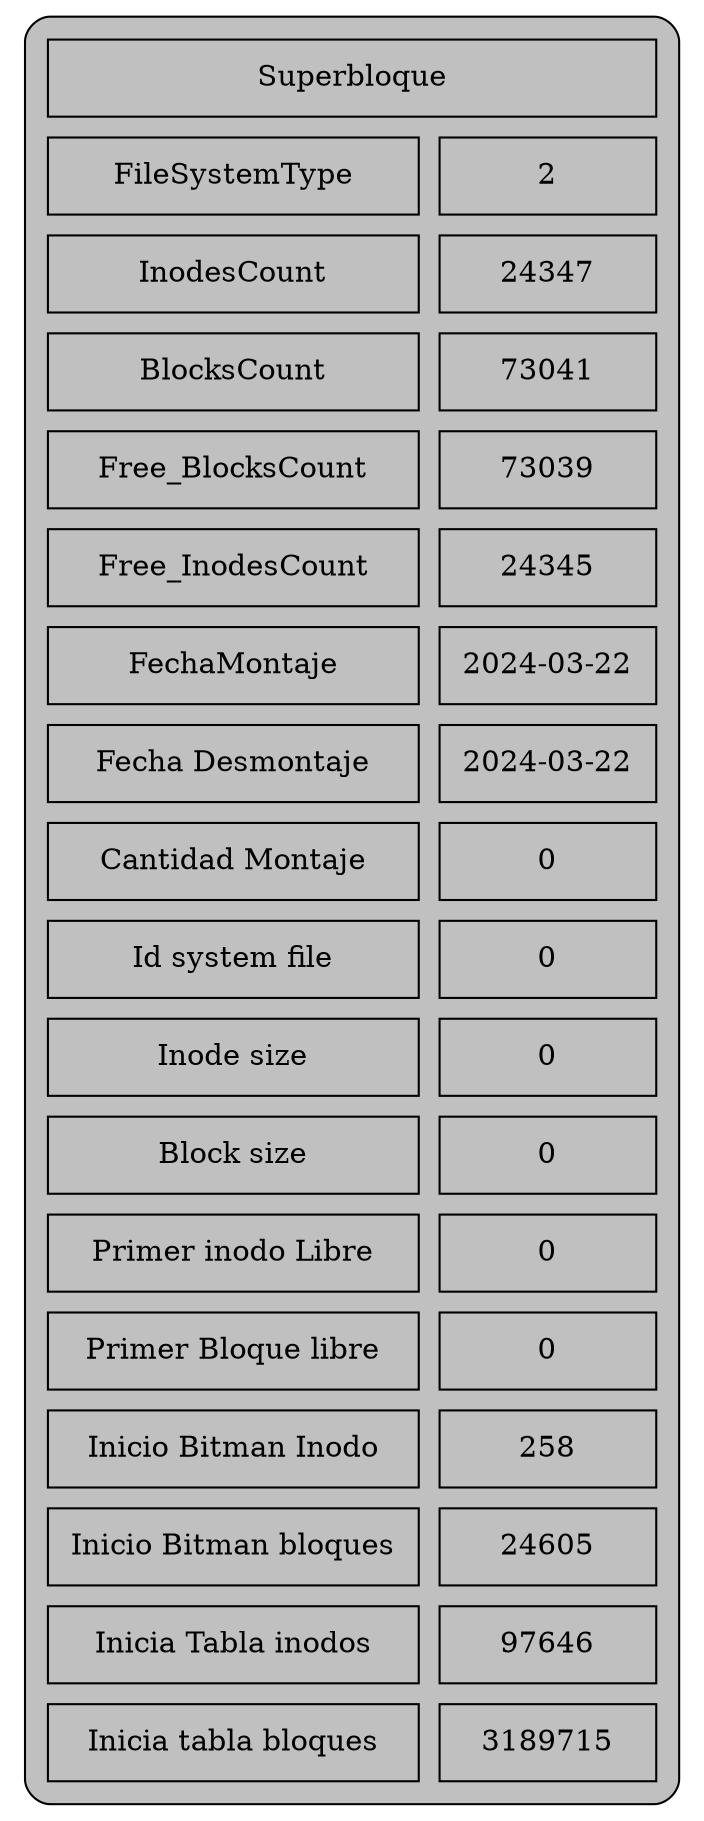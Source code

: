 digraph G {
	a0 [shape=none label=<
	<TABLE cellspacing="10" cellpadding="10" style="rounded" bgcolor="gray">
		<tr>
			<td colspan="2">Superbloque</td>
		</tr>
		<tr>
			<td>FileSystemType</td>
			<td>2</td>
		</tr>
		<tr>
			<td>InodesCount</td>
			<td>24347</td>
		</tr>
		<tr>
			<td>BlocksCount</td>
			<td>73041</td>
		</tr>
		<tr>
			<td>Free_BlocksCount</td>
			<td>73039</td>
		</tr>
		<tr>
			<td>Free_InodesCount</td>
			<td>24345</td>
		</tr>
		<tr>
			<td>FechaMontaje</td>
			<td>2024-03-22</td>
		</tr>
		<tr>
			<td>Fecha Desmontaje</td>
			<td>2024-03-22</td>
		</tr>
		<tr>
			<td>Cantidad Montaje</td>
			<td>0</td>
		</tr>
		<tr>
			<td>Id system file</td>
			<td>0</td>
		</tr>
		<tr>
			<td>Inode size</td>
			<td>0</td>
		</tr>
		<tr>
			<td>Block size</td>
			<td>0</td>
		</tr>
		<tr>
			<td>Primer inodo Libre</td>
			<td>0</td>
		</tr>
		<tr>
			<td>Primer Bloque libre</td>
			<td>0</td>
		</tr>
		<tr>
			<td>Inicio Bitman Inodo</td>
			<td>258</td>
		</tr>
		<tr>
			<td>Inicio Bitman bloques</td>
			<td>24605</td>
		</tr>
		<tr>
			<td>Inicia Tabla inodos</td>
			<td>97646</td>
		</tr>
		<tr>
			<td>Inicia tabla bloques</td>
			<td>3189715</td>
		</tr>
</TABLE>>];
}